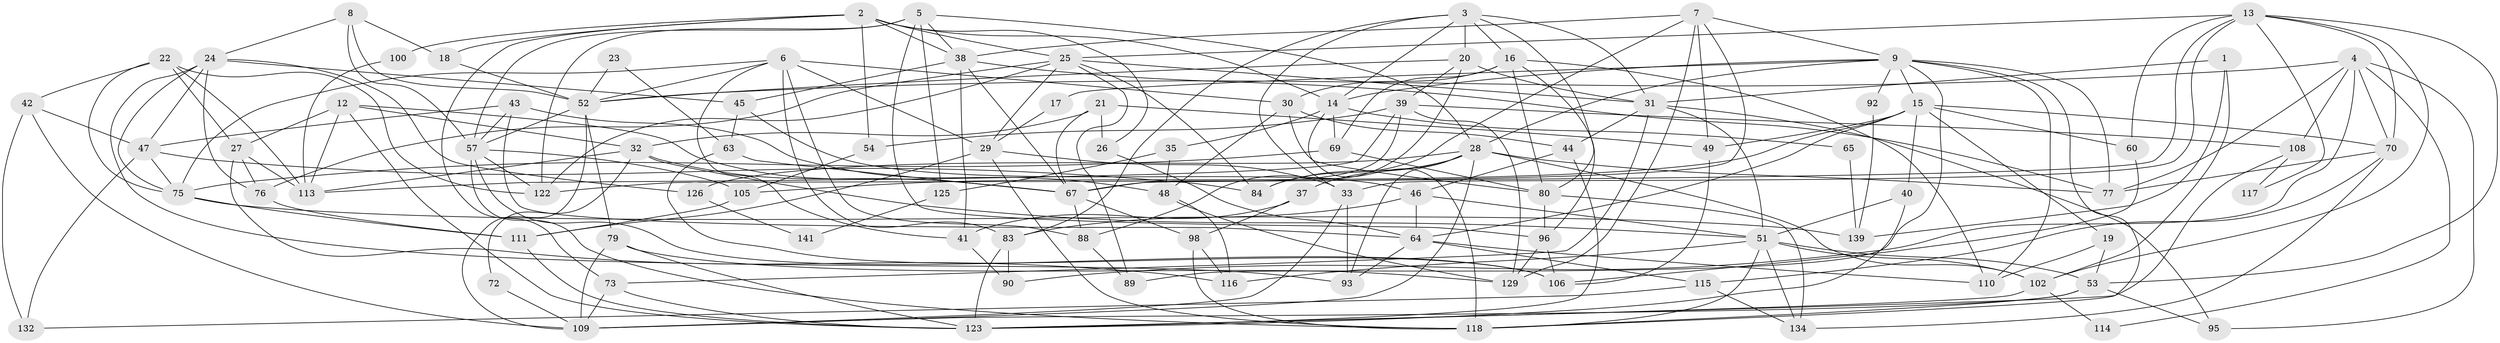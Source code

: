 // original degree distribution, {3: 0.2708333333333333, 8: 0.013888888888888888, 5: 0.1875, 4: 0.3333333333333333, 2: 0.10416666666666667, 7: 0.034722222222222224, 6: 0.04861111111111111, 9: 0.006944444444444444}
// Generated by graph-tools (version 1.1) at 2025/11/02/27/25 16:11:20]
// undirected, 97 vertices, 240 edges
graph export_dot {
graph [start="1"]
  node [color=gray90,style=filled];
  1;
  2;
  3 [super="+11"];
  4 [super="+86"];
  5 [super="+74"];
  6 [super="+34"];
  7 [super="+10"];
  8 [super="+58"];
  9 [super="+120"];
  12 [super="+135"];
  13 [super="+137"];
  14 [super="+62"];
  15 [super="+144"];
  16 [super="+91"];
  17;
  18;
  19;
  20;
  21;
  22 [super="+101"];
  23;
  24 [super="+130"];
  25 [super="+66"];
  26;
  27 [super="+55"];
  28 [super="+94"];
  29 [super="+131"];
  30 [super="+36"];
  31 [super="+78"];
  32 [super="+112"];
  33 [super="+71"];
  35;
  37;
  38 [super="+133"];
  39 [super="+138"];
  40;
  41 [super="+128"];
  42;
  43;
  44 [super="+68"];
  45;
  46 [super="+97"];
  47 [super="+50"];
  48 [super="+99"];
  49 [super="+82"];
  51 [super="+85"];
  52 [super="+124"];
  53 [super="+56"];
  54 [super="+61"];
  57 [super="+59"];
  60;
  63;
  64 [super="+103"];
  65;
  67 [super="+87"];
  69;
  70 [super="+81"];
  72;
  73;
  75 [super="+136"];
  76 [super="+107"];
  77;
  79;
  80 [super="+121"];
  83;
  84;
  88;
  89;
  90;
  92;
  93;
  95;
  96;
  98;
  100;
  102 [super="+104"];
  105 [super="+127"];
  106 [super="+140"];
  108;
  109 [super="+143"];
  110;
  111;
  113;
  114;
  115;
  116;
  117;
  118 [super="+119"];
  122;
  123 [super="+142"];
  125;
  126;
  129;
  132;
  134;
  139;
  141;
  1 -- 31;
  1 -- 139;
  1 -- 102;
  2 -- 73;
  2 -- 18;
  2 -- 26;
  2 -- 54;
  2 -- 100;
  2 -- 25;
  2 -- 38;
  2 -- 14;
  3 -- 20;
  3 -- 83;
  3 -- 16;
  3 -- 80;
  3 -- 14;
  3 -- 31;
  3 -- 33;
  4 -- 108;
  4 -- 114;
  4 -- 70;
  4 -- 52;
  4 -- 90;
  4 -- 77;
  4 -- 95;
  5 -- 28;
  5 -- 125;
  5 -- 96;
  5 -- 122;
  5 -- 38;
  5 -- 57;
  6 -- 75;
  6 -- 88;
  6 -- 29;
  6 -- 83;
  6 -- 52;
  6 -- 41;
  6 -- 30;
  7 -- 67;
  7 -- 38;
  7 -- 9;
  7 -- 129;
  7 -- 84;
  7 -- 49;
  8 -- 52;
  8 -- 57;
  8 -- 18;
  8 -- 24;
  9 -- 28;
  9 -- 17;
  9 -- 77;
  9 -- 110;
  9 -- 15;
  9 -- 89;
  9 -- 92;
  9 -- 14;
  9 -- 118;
  12 -- 27;
  12 -- 113;
  12 -- 123;
  12 -- 32;
  12 -- 67;
  13 -- 122;
  13 -- 60;
  13 -- 70;
  13 -- 117;
  13 -- 25;
  13 -- 102;
  13 -- 53;
  13 -- 33;
  14 -- 35;
  14 -- 69;
  14 -- 65;
  14 -- 118;
  15 -- 19;
  15 -- 40;
  15 -- 60;
  15 -- 70;
  15 -- 64;
  15 -- 49;
  15 -- 105;
  16 -- 69;
  16 -- 110;
  16 -- 96;
  16 -- 80;
  16 -- 30;
  17 -- 29;
  18 -- 52;
  19 -- 110;
  19 -- 53;
  20 -- 88;
  20 -- 52;
  20 -- 31;
  20 -- 39;
  21 -- 26;
  21 -- 32;
  21 -- 49;
  21 -- 67;
  22 -- 122;
  22 -- 113;
  22 -- 42;
  22 -- 27;
  22 -- 75;
  23 -- 63;
  23 -- 52;
  24 -- 93;
  24 -- 45;
  24 -- 76;
  24 -- 126;
  24 -- 47;
  24 -- 75;
  25 -- 31;
  25 -- 89;
  25 -- 84;
  25 -- 122;
  25 -- 29;
  25 -- 76;
  26 -- 64;
  27 -- 116;
  27 -- 113;
  27 -- 76;
  28 -- 84;
  28 -- 77;
  28 -- 37;
  28 -- 93;
  28 -- 126;
  28 -- 102;
  28 -- 109;
  29 -- 33;
  29 -- 111;
  29 -- 118;
  30 -- 48;
  30 -- 80;
  30 -- 44;
  31 -- 51;
  31 -- 73;
  31 -- 44;
  31 -- 95;
  32 -- 113;
  32 -- 51;
  32 -- 72;
  32 -- 67;
  33 -- 109;
  33 -- 93;
  35 -- 48;
  35 -- 125;
  37 -- 98;
  37 -- 41;
  38 -- 67;
  38 -- 45;
  38 -- 77;
  38 -- 41;
  39 -- 113;
  39 -- 129;
  39 -- 108;
  39 -- 54;
  39 -- 67;
  40 -- 51;
  40 -- 123;
  41 -- 90;
  42 -- 132;
  42 -- 109;
  42 -- 47;
  43 -- 64;
  43 -- 48;
  43 -- 57;
  43 -- 47;
  44 -- 123;
  44 -- 46;
  45 -- 63;
  45 -- 46;
  46 -- 83;
  46 -- 51;
  46 -- 64;
  47 -- 75;
  47 -- 132;
  47 -- 84;
  48 -- 129;
  48 -- 116;
  49 -- 106;
  51 -- 53;
  51 -- 116;
  51 -- 134;
  51 -- 118;
  51 -- 102;
  52 -- 79;
  52 -- 57;
  52 -- 109;
  53 -- 95;
  53 -- 109;
  53 -- 118;
  54 -- 105;
  57 -- 122;
  57 -- 105;
  57 -- 106;
  57 -- 118;
  60 -- 106;
  63 -- 106;
  63 -- 67;
  64 -- 93;
  64 -- 110;
  64 -- 115;
  65 -- 139;
  67 -- 98;
  67 -- 88;
  69 -- 75;
  69 -- 80;
  70 -- 134;
  70 -- 77;
  70 -- 115;
  72 -- 109;
  73 -- 123;
  73 -- 109;
  75 -- 111;
  75 -- 139;
  76 -- 111;
  79 -- 123;
  79 -- 129;
  79 -- 109;
  80 -- 96;
  80 -- 134;
  83 -- 90;
  83 -- 123;
  88 -- 89;
  92 -- 139;
  96 -- 129;
  96 -- 106;
  98 -- 116;
  98 -- 118;
  100 -- 113;
  102 -- 123;
  102 -- 114;
  105 -- 111;
  108 -- 123;
  108 -- 117;
  111 -- 123;
  115 -- 132;
  115 -- 134;
  125 -- 141;
  126 -- 141;
}
